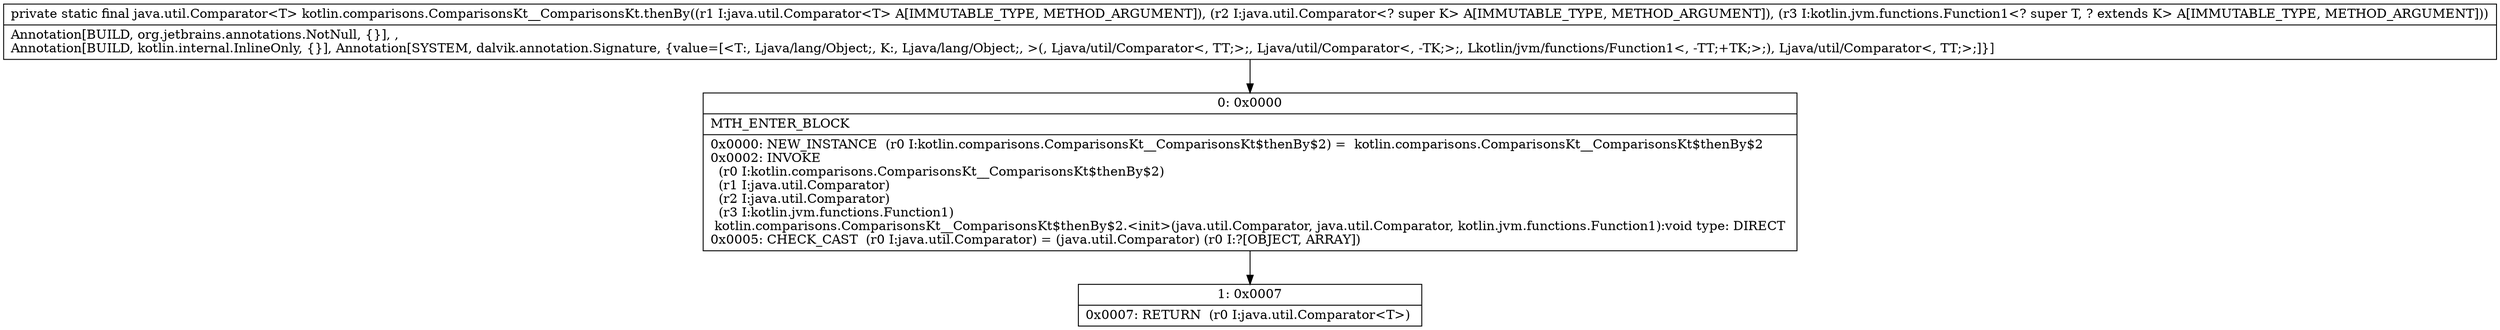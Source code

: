 digraph "CFG forkotlin.comparisons.ComparisonsKt__ComparisonsKt.thenBy(Ljava\/util\/Comparator;Ljava\/util\/Comparator;Lkotlin\/jvm\/functions\/Function1;)Ljava\/util\/Comparator;" {
Node_0 [shape=record,label="{0\:\ 0x0000|MTH_ENTER_BLOCK\l|0x0000: NEW_INSTANCE  (r0 I:kotlin.comparisons.ComparisonsKt__ComparisonsKt$thenBy$2) =  kotlin.comparisons.ComparisonsKt__ComparisonsKt$thenBy$2 \l0x0002: INVOKE  \l  (r0 I:kotlin.comparisons.ComparisonsKt__ComparisonsKt$thenBy$2)\l  (r1 I:java.util.Comparator)\l  (r2 I:java.util.Comparator)\l  (r3 I:kotlin.jvm.functions.Function1)\l kotlin.comparisons.ComparisonsKt__ComparisonsKt$thenBy$2.\<init\>(java.util.Comparator, java.util.Comparator, kotlin.jvm.functions.Function1):void type: DIRECT \l0x0005: CHECK_CAST  (r0 I:java.util.Comparator) = (java.util.Comparator) (r0 I:?[OBJECT, ARRAY]) \l}"];
Node_1 [shape=record,label="{1\:\ 0x0007|0x0007: RETURN  (r0 I:java.util.Comparator\<T\>) \l}"];
MethodNode[shape=record,label="{private static final java.util.Comparator\<T\> kotlin.comparisons.ComparisonsKt__ComparisonsKt.thenBy((r1 I:java.util.Comparator\<T\> A[IMMUTABLE_TYPE, METHOD_ARGUMENT]), (r2 I:java.util.Comparator\<? super K\> A[IMMUTABLE_TYPE, METHOD_ARGUMENT]), (r3 I:kotlin.jvm.functions.Function1\<? super T, ? extends K\> A[IMMUTABLE_TYPE, METHOD_ARGUMENT]))  | Annotation[BUILD, org.jetbrains.annotations.NotNull, \{\}], , \lAnnotation[BUILD, kotlin.internal.InlineOnly, \{\}], Annotation[SYSTEM, dalvik.annotation.Signature, \{value=[\<T:, Ljava\/lang\/Object;, K:, Ljava\/lang\/Object;, \>(, Ljava\/util\/Comparator\<, TT;\>;, Ljava\/util\/Comparator\<, \-TK;\>;, Lkotlin\/jvm\/functions\/Function1\<, \-TT;+TK;\>;), Ljava\/util\/Comparator\<, TT;\>;]\}]\l}"];
MethodNode -> Node_0;
Node_0 -> Node_1;
}


